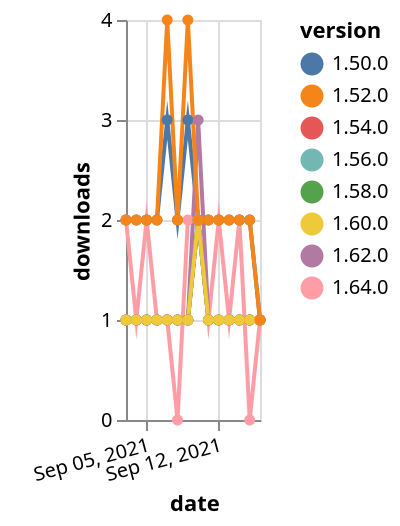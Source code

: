 {"$schema": "https://vega.github.io/schema/vega-lite/v5.json", "description": "A simple bar chart with embedded data.", "data": {"values": [{"date": "2021-09-03", "total": 208, "delta": 1, "version": "1.56.0"}, {"date": "2021-09-04", "total": 209, "delta": 1, "version": "1.56.0"}, {"date": "2021-09-05", "total": 210, "delta": 1, "version": "1.56.0"}, {"date": "2021-09-06", "total": 211, "delta": 1, "version": "1.56.0"}, {"date": "2021-09-07", "total": 212, "delta": 1, "version": "1.56.0"}, {"date": "2021-09-08", "total": 213, "delta": 1, "version": "1.56.0"}, {"date": "2021-09-09", "total": 214, "delta": 1, "version": "1.56.0"}, {"date": "2021-09-10", "total": 216, "delta": 2, "version": "1.56.0"}, {"date": "2021-09-11", "total": 217, "delta": 1, "version": "1.56.0"}, {"date": "2021-09-12", "total": 218, "delta": 1, "version": "1.56.0"}, {"date": "2021-09-13", "total": 219, "delta": 1, "version": "1.56.0"}, {"date": "2021-09-14", "total": 220, "delta": 1, "version": "1.56.0"}, {"date": "2021-09-15", "total": 221, "delta": 1, "version": "1.56.0"}, {"date": "2021-09-16", "total": 222, "delta": 1, "version": "1.56.0"}, {"date": "2021-09-03", "total": 132, "delta": 2, "version": "1.64.0"}, {"date": "2021-09-04", "total": 133, "delta": 1, "version": "1.64.0"}, {"date": "2021-09-05", "total": 135, "delta": 2, "version": "1.64.0"}, {"date": "2021-09-06", "total": 136, "delta": 1, "version": "1.64.0"}, {"date": "2021-09-07", "total": 137, "delta": 1, "version": "1.64.0"}, {"date": "2021-09-08", "total": 137, "delta": 0, "version": "1.64.0"}, {"date": "2021-09-09", "total": 139, "delta": 2, "version": "1.64.0"}, {"date": "2021-09-10", "total": 141, "delta": 2, "version": "1.64.0"}, {"date": "2021-09-11", "total": 142, "delta": 1, "version": "1.64.0"}, {"date": "2021-09-12", "total": 144, "delta": 2, "version": "1.64.0"}, {"date": "2021-09-13", "total": 145, "delta": 1, "version": "1.64.0"}, {"date": "2021-09-14", "total": 147, "delta": 2, "version": "1.64.0"}, {"date": "2021-09-15", "total": 147, "delta": 0, "version": "1.64.0"}, {"date": "2021-09-16", "total": 148, "delta": 1, "version": "1.64.0"}, {"date": "2021-09-03", "total": 256, "delta": 1, "version": "1.54.0"}, {"date": "2021-09-04", "total": 257, "delta": 1, "version": "1.54.0"}, {"date": "2021-09-05", "total": 258, "delta": 1, "version": "1.54.0"}, {"date": "2021-09-06", "total": 259, "delta": 1, "version": "1.54.0"}, {"date": "2021-09-07", "total": 260, "delta": 1, "version": "1.54.0"}, {"date": "2021-09-08", "total": 261, "delta": 1, "version": "1.54.0"}, {"date": "2021-09-09", "total": 262, "delta": 1, "version": "1.54.0"}, {"date": "2021-09-10", "total": 264, "delta": 2, "version": "1.54.0"}, {"date": "2021-09-11", "total": 265, "delta": 1, "version": "1.54.0"}, {"date": "2021-09-12", "total": 266, "delta": 1, "version": "1.54.0"}, {"date": "2021-09-13", "total": 267, "delta": 1, "version": "1.54.0"}, {"date": "2021-09-14", "total": 268, "delta": 1, "version": "1.54.0"}, {"date": "2021-09-15", "total": 269, "delta": 1, "version": "1.54.0"}, {"date": "2021-09-16", "total": 270, "delta": 1, "version": "1.54.0"}, {"date": "2021-09-03", "total": 193, "delta": 1, "version": "1.58.0"}, {"date": "2021-09-04", "total": 194, "delta": 1, "version": "1.58.0"}, {"date": "2021-09-05", "total": 195, "delta": 1, "version": "1.58.0"}, {"date": "2021-09-06", "total": 196, "delta": 1, "version": "1.58.0"}, {"date": "2021-09-07", "total": 197, "delta": 1, "version": "1.58.0"}, {"date": "2021-09-08", "total": 198, "delta": 1, "version": "1.58.0"}, {"date": "2021-09-09", "total": 199, "delta": 1, "version": "1.58.0"}, {"date": "2021-09-10", "total": 201, "delta": 2, "version": "1.58.0"}, {"date": "2021-09-11", "total": 202, "delta": 1, "version": "1.58.0"}, {"date": "2021-09-12", "total": 203, "delta": 1, "version": "1.58.0"}, {"date": "2021-09-13", "total": 204, "delta": 1, "version": "1.58.0"}, {"date": "2021-09-14", "total": 205, "delta": 1, "version": "1.58.0"}, {"date": "2021-09-15", "total": 206, "delta": 1, "version": "1.58.0"}, {"date": "2021-09-16", "total": 207, "delta": 1, "version": "1.58.0"}, {"date": "2021-09-03", "total": 2591, "delta": 2, "version": "1.50.0"}, {"date": "2021-09-04", "total": 2593, "delta": 2, "version": "1.50.0"}, {"date": "2021-09-05", "total": 2595, "delta": 2, "version": "1.50.0"}, {"date": "2021-09-06", "total": 2597, "delta": 2, "version": "1.50.0"}, {"date": "2021-09-07", "total": 2600, "delta": 3, "version": "1.50.0"}, {"date": "2021-09-08", "total": 2602, "delta": 2, "version": "1.50.0"}, {"date": "2021-09-09", "total": 2605, "delta": 3, "version": "1.50.0"}, {"date": "2021-09-10", "total": 2607, "delta": 2, "version": "1.50.0"}, {"date": "2021-09-11", "total": 2609, "delta": 2, "version": "1.50.0"}, {"date": "2021-09-12", "total": 2611, "delta": 2, "version": "1.50.0"}, {"date": "2021-09-13", "total": 2613, "delta": 2, "version": "1.50.0"}, {"date": "2021-09-14", "total": 2615, "delta": 2, "version": "1.50.0"}, {"date": "2021-09-15", "total": 2617, "delta": 2, "version": "1.50.0"}, {"date": "2021-09-16", "total": 2618, "delta": 1, "version": "1.50.0"}, {"date": "2021-09-03", "total": 208, "delta": 1, "version": "1.62.0"}, {"date": "2021-09-04", "total": 209, "delta": 1, "version": "1.62.0"}, {"date": "2021-09-05", "total": 210, "delta": 1, "version": "1.62.0"}, {"date": "2021-09-06", "total": 211, "delta": 1, "version": "1.62.0"}, {"date": "2021-09-07", "total": 212, "delta": 1, "version": "1.62.0"}, {"date": "2021-09-08", "total": 213, "delta": 1, "version": "1.62.0"}, {"date": "2021-09-09", "total": 214, "delta": 1, "version": "1.62.0"}, {"date": "2021-09-10", "total": 217, "delta": 3, "version": "1.62.0"}, {"date": "2021-09-11", "total": 218, "delta": 1, "version": "1.62.0"}, {"date": "2021-09-12", "total": 219, "delta": 1, "version": "1.62.0"}, {"date": "2021-09-13", "total": 220, "delta": 1, "version": "1.62.0"}, {"date": "2021-09-14", "total": 221, "delta": 1, "version": "1.62.0"}, {"date": "2021-09-15", "total": 222, "delta": 1, "version": "1.62.0"}, {"date": "2021-09-16", "total": 223, "delta": 1, "version": "1.62.0"}, {"date": "2021-09-03", "total": 168, "delta": 1, "version": "1.60.0"}, {"date": "2021-09-04", "total": 169, "delta": 1, "version": "1.60.0"}, {"date": "2021-09-05", "total": 170, "delta": 1, "version": "1.60.0"}, {"date": "2021-09-06", "total": 171, "delta": 1, "version": "1.60.0"}, {"date": "2021-09-07", "total": 172, "delta": 1, "version": "1.60.0"}, {"date": "2021-09-08", "total": 173, "delta": 1, "version": "1.60.0"}, {"date": "2021-09-09", "total": 174, "delta": 1, "version": "1.60.0"}, {"date": "2021-09-10", "total": 176, "delta": 2, "version": "1.60.0"}, {"date": "2021-09-11", "total": 177, "delta": 1, "version": "1.60.0"}, {"date": "2021-09-12", "total": 178, "delta": 1, "version": "1.60.0"}, {"date": "2021-09-13", "total": 179, "delta": 1, "version": "1.60.0"}, {"date": "2021-09-14", "total": 180, "delta": 1, "version": "1.60.0"}, {"date": "2021-09-15", "total": 181, "delta": 1, "version": "1.60.0"}, {"date": "2021-09-16", "total": 182, "delta": 1, "version": "1.60.0"}, {"date": "2021-09-03", "total": 2520, "delta": 2, "version": "1.52.0"}, {"date": "2021-09-04", "total": 2522, "delta": 2, "version": "1.52.0"}, {"date": "2021-09-05", "total": 2524, "delta": 2, "version": "1.52.0"}, {"date": "2021-09-06", "total": 2526, "delta": 2, "version": "1.52.0"}, {"date": "2021-09-07", "total": 2530, "delta": 4, "version": "1.52.0"}, {"date": "2021-09-08", "total": 2532, "delta": 2, "version": "1.52.0"}, {"date": "2021-09-09", "total": 2536, "delta": 4, "version": "1.52.0"}, {"date": "2021-09-10", "total": 2538, "delta": 2, "version": "1.52.0"}, {"date": "2021-09-11", "total": 2540, "delta": 2, "version": "1.52.0"}, {"date": "2021-09-12", "total": 2542, "delta": 2, "version": "1.52.0"}, {"date": "2021-09-13", "total": 2544, "delta": 2, "version": "1.52.0"}, {"date": "2021-09-14", "total": 2546, "delta": 2, "version": "1.52.0"}, {"date": "2021-09-15", "total": 2548, "delta": 2, "version": "1.52.0"}, {"date": "2021-09-16", "total": 2549, "delta": 1, "version": "1.52.0"}]}, "width": "container", "mark": {"type": "line", "point": {"filled": true}}, "encoding": {"x": {"field": "date", "type": "temporal", "timeUnit": "yearmonthdate", "title": "date", "axis": {"labelAngle": -15}}, "y": {"field": "delta", "type": "quantitative", "title": "downloads"}, "color": {"field": "version", "type": "nominal"}, "tooltip": {"field": "delta"}}}